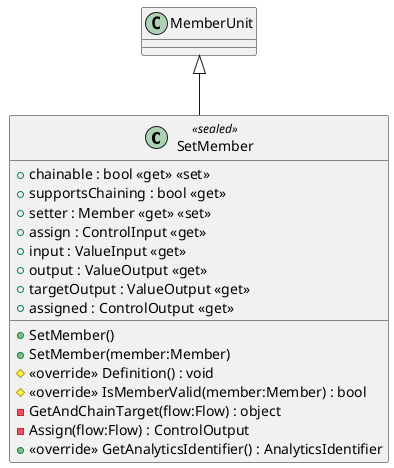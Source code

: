 @startuml
class SetMember <<sealed>> {
    + SetMember()
    + SetMember(member:Member)
    + chainable : bool <<get>> <<set>>
    + supportsChaining : bool <<get>>
    + setter : Member <<get>> <<set>>
    + assign : ControlInput <<get>>
    + input : ValueInput <<get>>
    + output : ValueOutput <<get>>
    + targetOutput : ValueOutput <<get>>
    + assigned : ControlOutput <<get>>
    # <<override>> Definition() : void
    # <<override>> IsMemberValid(member:Member) : bool
    - GetAndChainTarget(flow:Flow) : object
    - Assign(flow:Flow) : ControlOutput
    + <<override>> GetAnalyticsIdentifier() : AnalyticsIdentifier
}
MemberUnit <|-- SetMember
@enduml
